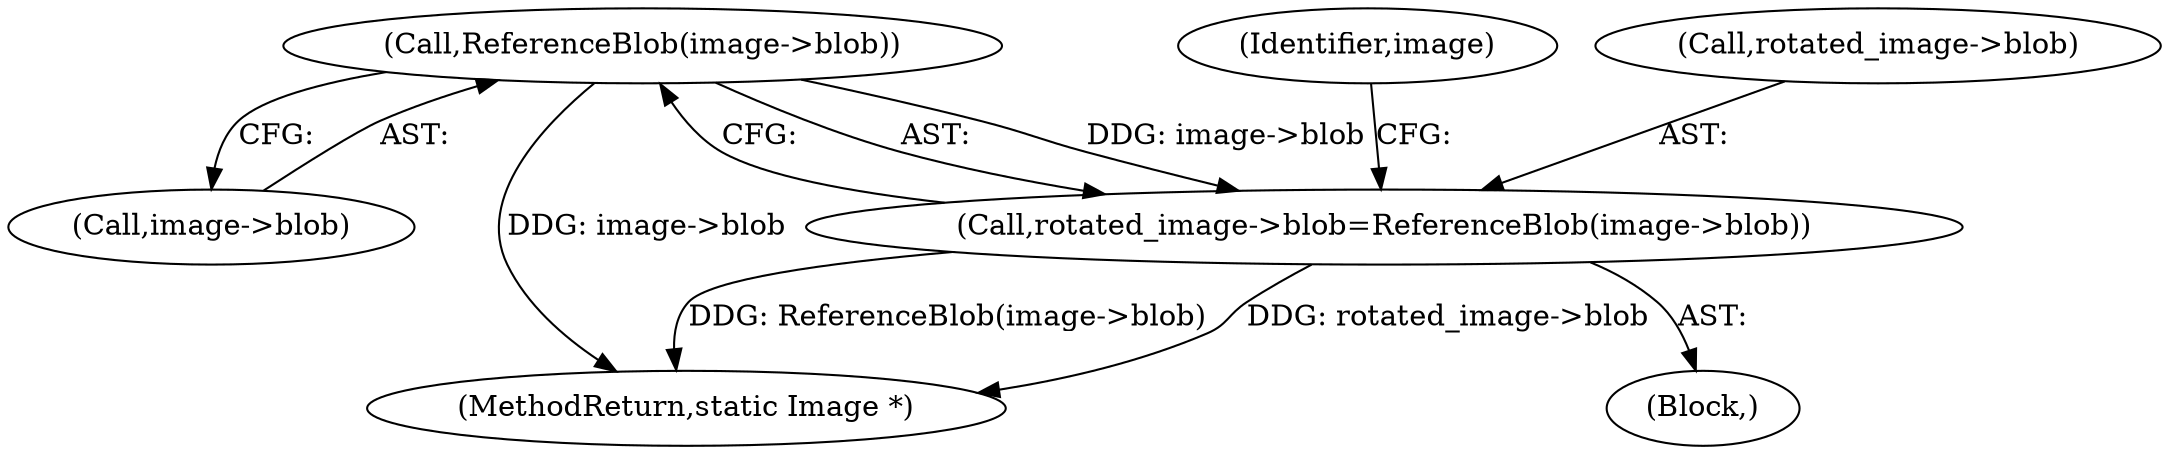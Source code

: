 digraph "0_ImageMagick_f7206618d27c2e69d977abf40e3035a33e5f6be0@pointer" {
"1002001" [label="(Call,ReferenceBlob(image->blob))"];
"1001997" [label="(Call,rotated_image->blob=ReferenceBlob(image->blob))"];
"1001997" [label="(Call,rotated_image->blob=ReferenceBlob(image->blob))"];
"1002007" [label="(Identifier,image)"];
"1001973" [label="(Block,)"];
"1001998" [label="(Call,rotated_image->blob)"];
"1002002" [label="(Call,image->blob)"];
"1002001" [label="(Call,ReferenceBlob(image->blob))"];
"1002325" [label="(MethodReturn,static Image *)"];
"1002001" -> "1001997"  [label="AST: "];
"1002001" -> "1002002"  [label="CFG: "];
"1002002" -> "1002001"  [label="AST: "];
"1001997" -> "1002001"  [label="CFG: "];
"1002001" -> "1002325"  [label="DDG: image->blob"];
"1002001" -> "1001997"  [label="DDG: image->blob"];
"1001997" -> "1001973"  [label="AST: "];
"1001998" -> "1001997"  [label="AST: "];
"1002007" -> "1001997"  [label="CFG: "];
"1001997" -> "1002325"  [label="DDG: ReferenceBlob(image->blob)"];
"1001997" -> "1002325"  [label="DDG: rotated_image->blob"];
}
